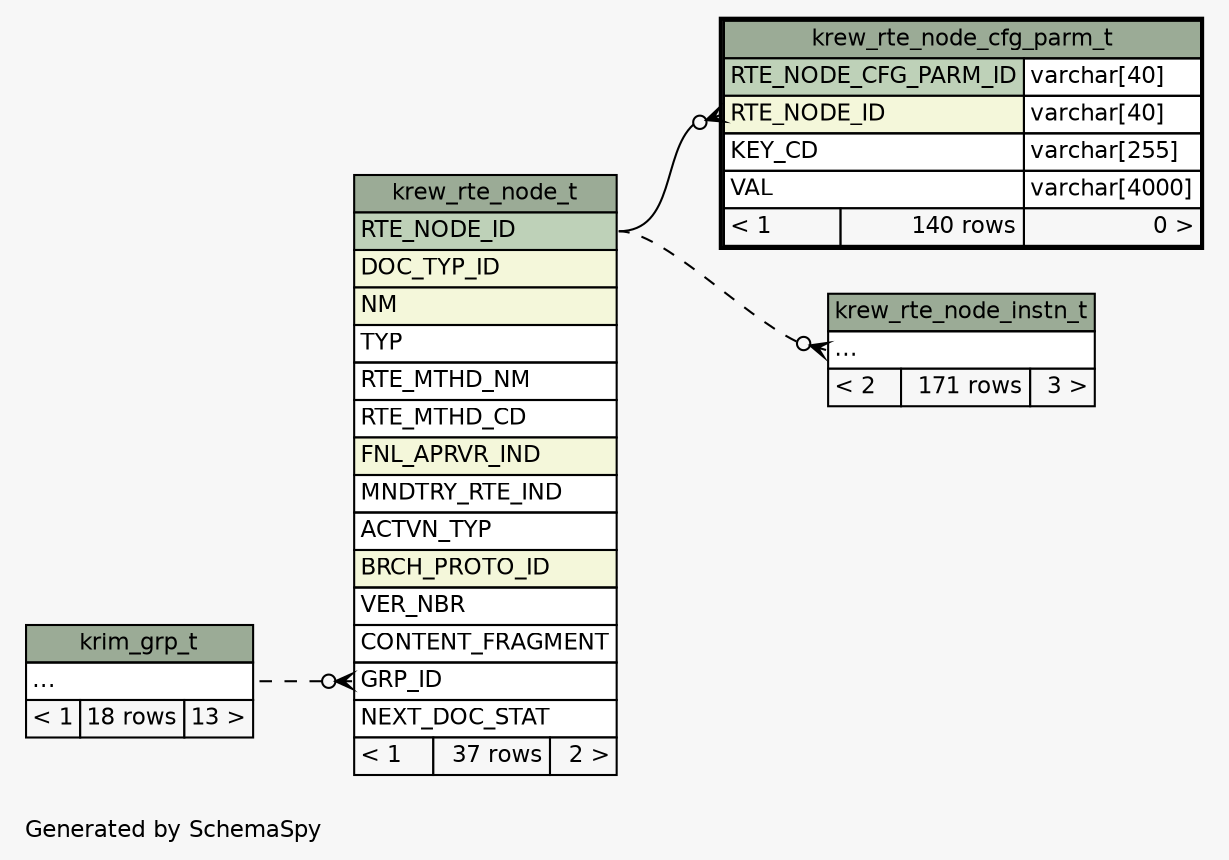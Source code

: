 // dot 2.28.0 on Mac OS X 10.7.2
// SchemaSpy rev 590
digraph "impliedTwoDegreesRelationshipsDiagram" {
  graph [
    rankdir="RL"
    bgcolor="#f7f7f7"
    label="\nGenerated by SchemaSpy"
    labeljust="l"
    nodesep="0.18"
    ranksep="0.46"
    fontname="Helvetica"
    fontsize="11"
  ];
  node [
    fontname="Helvetica"
    fontsize="11"
    shape="plaintext"
  ];
  edge [
    arrowsize="0.8"
  ];
  "krew_rte_node_cfg_parm_t":"RTE_NODE_ID":w -> "krew_rte_node_t":"RTE_NODE_ID":e [arrowhead=none dir=back arrowtail=crowodot];
  "krew_rte_node_instn_t":"elipses":w -> "krew_rte_node_t":"RTE_NODE_ID":e [arrowhead=none dir=back arrowtail=crowodot style=dashed];
  "krew_rte_node_t":"GRP_ID":w -> "krim_grp_t":"elipses":e [arrowhead=none dir=back arrowtail=crowodot style=dashed];
  "krew_rte_node_cfg_parm_t" [
    label=<
    <TABLE BORDER="2" CELLBORDER="1" CELLSPACING="0" BGCOLOR="#ffffff">
      <TR><TD COLSPAN="3" BGCOLOR="#9bab96" ALIGN="CENTER">krew_rte_node_cfg_parm_t</TD></TR>
      <TR><TD PORT="RTE_NODE_CFG_PARM_ID" COLSPAN="2" BGCOLOR="#bed1b8" ALIGN="LEFT">RTE_NODE_CFG_PARM_ID</TD><TD PORT="RTE_NODE_CFG_PARM_ID.type" ALIGN="LEFT">varchar[40]</TD></TR>
      <TR><TD PORT="RTE_NODE_ID" COLSPAN="2" BGCOLOR="#f4f7da" ALIGN="LEFT">RTE_NODE_ID</TD><TD PORT="RTE_NODE_ID.type" ALIGN="LEFT">varchar[40]</TD></TR>
      <TR><TD PORT="KEY_CD" COLSPAN="2" ALIGN="LEFT">KEY_CD</TD><TD PORT="KEY_CD.type" ALIGN="LEFT">varchar[255]</TD></TR>
      <TR><TD PORT="VAL" COLSPAN="2" ALIGN="LEFT">VAL</TD><TD PORT="VAL.type" ALIGN="LEFT">varchar[4000]</TD></TR>
      <TR><TD ALIGN="LEFT" BGCOLOR="#f7f7f7">&lt; 1</TD><TD ALIGN="RIGHT" BGCOLOR="#f7f7f7">140 rows</TD><TD ALIGN="RIGHT" BGCOLOR="#f7f7f7">0 &gt;</TD></TR>
    </TABLE>>
    URL="krew_rte_node_cfg_parm_t.html"
    tooltip="krew_rte_node_cfg_parm_t"
  ];
  "krew_rte_node_instn_t" [
    label=<
    <TABLE BORDER="0" CELLBORDER="1" CELLSPACING="0" BGCOLOR="#ffffff">
      <TR><TD COLSPAN="3" BGCOLOR="#9bab96" ALIGN="CENTER">krew_rte_node_instn_t</TD></TR>
      <TR><TD PORT="elipses" COLSPAN="3" ALIGN="LEFT">...</TD></TR>
      <TR><TD ALIGN="LEFT" BGCOLOR="#f7f7f7">&lt; 2</TD><TD ALIGN="RIGHT" BGCOLOR="#f7f7f7">171 rows</TD><TD ALIGN="RIGHT" BGCOLOR="#f7f7f7">3 &gt;</TD></TR>
    </TABLE>>
    URL="krew_rte_node_instn_t.html"
    tooltip="krew_rte_node_instn_t"
  ];
  "krew_rte_node_t" [
    label=<
    <TABLE BORDER="0" CELLBORDER="1" CELLSPACING="0" BGCOLOR="#ffffff">
      <TR><TD COLSPAN="3" BGCOLOR="#9bab96" ALIGN="CENTER">krew_rte_node_t</TD></TR>
      <TR><TD PORT="RTE_NODE_ID" COLSPAN="3" BGCOLOR="#bed1b8" ALIGN="LEFT">RTE_NODE_ID</TD></TR>
      <TR><TD PORT="DOC_TYP_ID" COLSPAN="3" BGCOLOR="#f4f7da" ALIGN="LEFT">DOC_TYP_ID</TD></TR>
      <TR><TD PORT="NM" COLSPAN="3" BGCOLOR="#f4f7da" ALIGN="LEFT">NM</TD></TR>
      <TR><TD PORT="TYP" COLSPAN="3" ALIGN="LEFT">TYP</TD></TR>
      <TR><TD PORT="RTE_MTHD_NM" COLSPAN="3" ALIGN="LEFT">RTE_MTHD_NM</TD></TR>
      <TR><TD PORT="RTE_MTHD_CD" COLSPAN="3" ALIGN="LEFT">RTE_MTHD_CD</TD></TR>
      <TR><TD PORT="FNL_APRVR_IND" COLSPAN="3" BGCOLOR="#f4f7da" ALIGN="LEFT">FNL_APRVR_IND</TD></TR>
      <TR><TD PORT="MNDTRY_RTE_IND" COLSPAN="3" ALIGN="LEFT">MNDTRY_RTE_IND</TD></TR>
      <TR><TD PORT="ACTVN_TYP" COLSPAN="3" ALIGN="LEFT">ACTVN_TYP</TD></TR>
      <TR><TD PORT="BRCH_PROTO_ID" COLSPAN="3" BGCOLOR="#f4f7da" ALIGN="LEFT">BRCH_PROTO_ID</TD></TR>
      <TR><TD PORT="VER_NBR" COLSPAN="3" ALIGN="LEFT">VER_NBR</TD></TR>
      <TR><TD PORT="CONTENT_FRAGMENT" COLSPAN="3" ALIGN="LEFT">CONTENT_FRAGMENT</TD></TR>
      <TR><TD PORT="GRP_ID" COLSPAN="3" ALIGN="LEFT">GRP_ID</TD></TR>
      <TR><TD PORT="NEXT_DOC_STAT" COLSPAN="3" ALIGN="LEFT">NEXT_DOC_STAT</TD></TR>
      <TR><TD ALIGN="LEFT" BGCOLOR="#f7f7f7">&lt; 1</TD><TD ALIGN="RIGHT" BGCOLOR="#f7f7f7">37 rows</TD><TD ALIGN="RIGHT" BGCOLOR="#f7f7f7">2 &gt;</TD></TR>
    </TABLE>>
    URL="krew_rte_node_t.html"
    tooltip="krew_rte_node_t"
  ];
  "krim_grp_t" [
    label=<
    <TABLE BORDER="0" CELLBORDER="1" CELLSPACING="0" BGCOLOR="#ffffff">
      <TR><TD COLSPAN="3" BGCOLOR="#9bab96" ALIGN="CENTER">krim_grp_t</TD></TR>
      <TR><TD PORT="elipses" COLSPAN="3" ALIGN="LEFT">...</TD></TR>
      <TR><TD ALIGN="LEFT" BGCOLOR="#f7f7f7">&lt; 1</TD><TD ALIGN="RIGHT" BGCOLOR="#f7f7f7">18 rows</TD><TD ALIGN="RIGHT" BGCOLOR="#f7f7f7">13 &gt;</TD></TR>
    </TABLE>>
    URL="krim_grp_t.html"
    tooltip="krim_grp_t"
  ];
}
